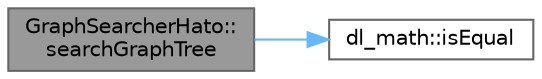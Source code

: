 digraph "GraphSearcherHato::searchGraphTree"
{
 // LATEX_PDF_SIZE
  bgcolor="transparent";
  edge [fontname=Helvetica,fontsize=10,labelfontname=Helvetica,labelfontsize=10];
  node [fontname=Helvetica,fontsize=10,shape=box,height=0.2,width=0.4];
  rankdir="LR";
  Node1 [id="Node000001",label="GraphSearcherHato::\lsearchGraphTree",height=0.2,width=0.4,color="gray40", fillcolor="grey60", style="filled", fontcolor="black",tooltip="グラフを受け取り，その中から最適な次の動作を出力する．"];
  Node1 -> Node2 [id="edge1_Node000001_Node000002",color="steelblue1",style="solid",tooltip=" "];
  Node2 [id="Node000002",label="dl_math::isEqual",height=0.2,width=0.4,color="grey40", fillcolor="white", style="filled",URL="$namespacedl__math.html#af27ba2f63b75019c3f3dc1ef47e3f42b",tooltip="C++において，小数同士の計算は誤差が出てしまう．誤差込みで値が等しいか調べる．"];
}

